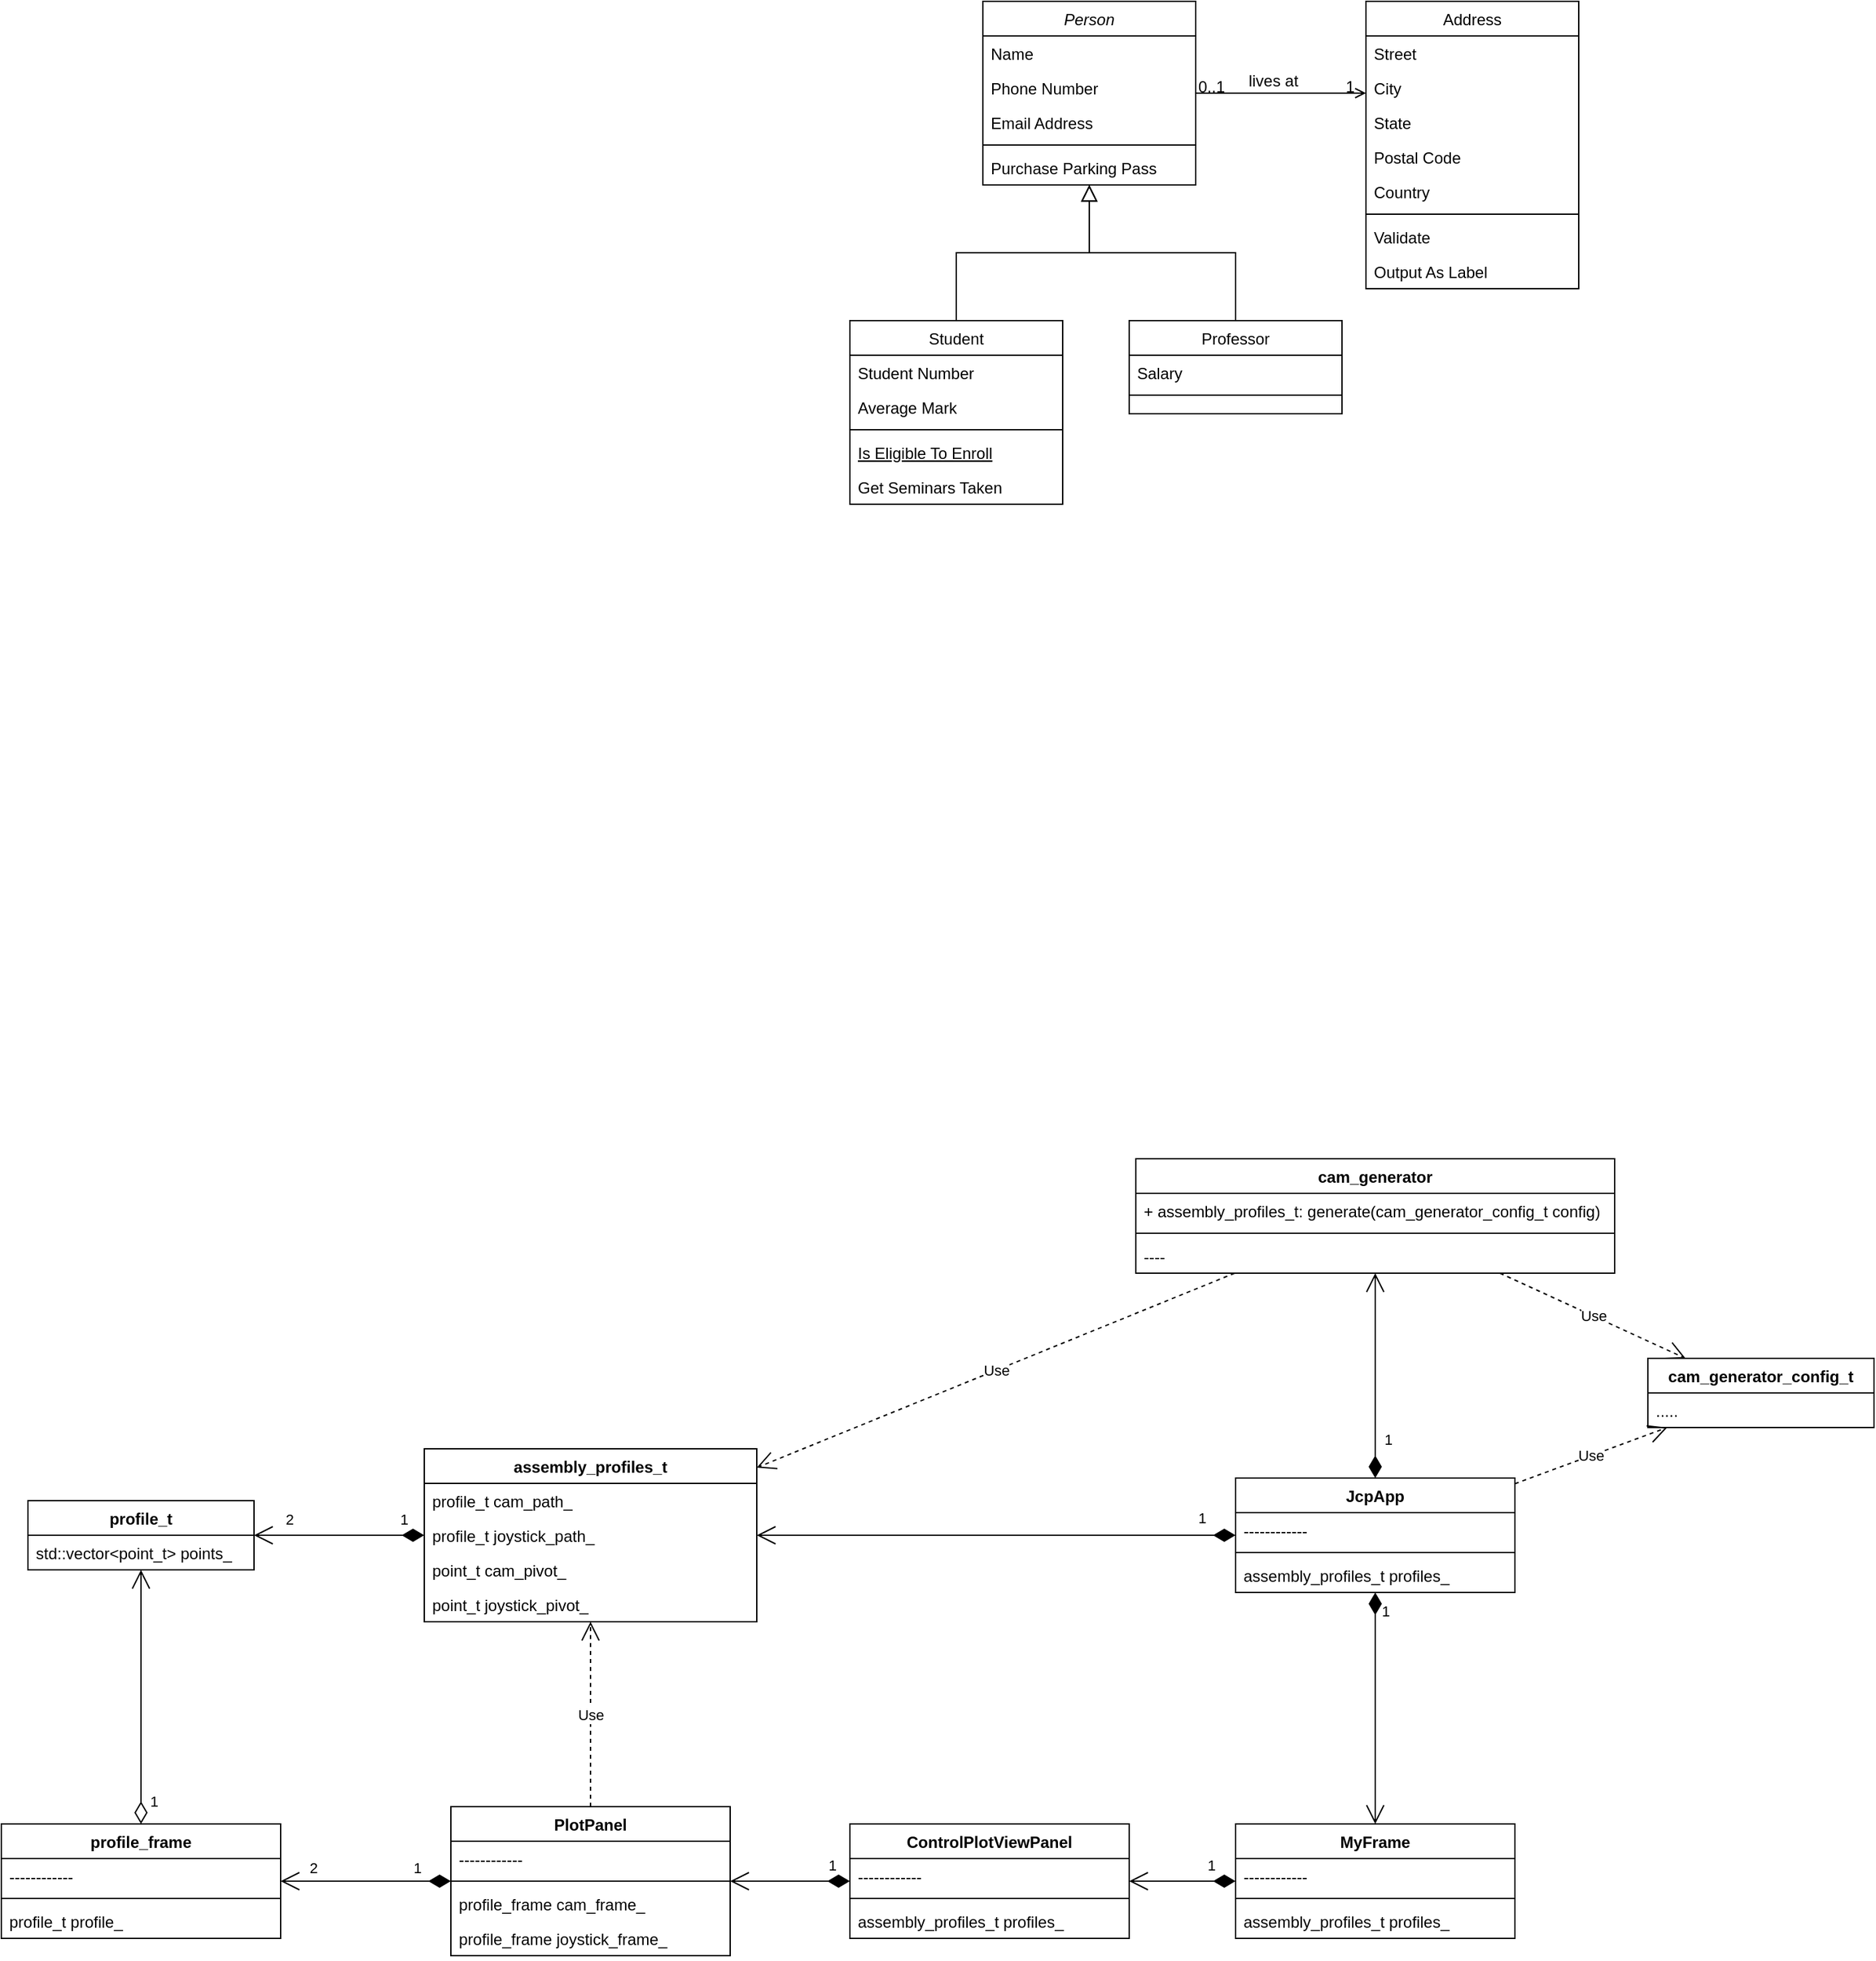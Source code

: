 <mxfile version="20.7.4" type="device"><diagram id="C5RBs43oDa-KdzZeNtuy" name="Page-1"><mxGraphModel dx="3190" dy="907" grid="1" gridSize="10" guides="1" tooltips="1" connect="1" arrows="1" fold="1" page="1" pageScale="1" pageWidth="827" pageHeight="1169" math="0" shadow="0"><root><mxCell id="WIyWlLk6GJQsqaUBKTNV-0"/><mxCell id="WIyWlLk6GJQsqaUBKTNV-1" parent="WIyWlLk6GJQsqaUBKTNV-0"/><mxCell id="zkfFHV4jXpPFQw0GAbJ--0" value="Person" style="swimlane;fontStyle=2;align=center;verticalAlign=top;childLayout=stackLayout;horizontal=1;startSize=26;horizontalStack=0;resizeParent=1;resizeLast=0;collapsible=1;marginBottom=0;rounded=0;shadow=0;strokeWidth=1;" parent="WIyWlLk6GJQsqaUBKTNV-1" vertex="1"><mxGeometry x="220" y="120" width="160" height="138" as="geometry"><mxRectangle x="230" y="140" width="160" height="26" as="alternateBounds"/></mxGeometry></mxCell><mxCell id="zkfFHV4jXpPFQw0GAbJ--1" value="Name" style="text;align=left;verticalAlign=top;spacingLeft=4;spacingRight=4;overflow=hidden;rotatable=0;points=[[0,0.5],[1,0.5]];portConstraint=eastwest;" parent="zkfFHV4jXpPFQw0GAbJ--0" vertex="1"><mxGeometry y="26" width="160" height="26" as="geometry"/></mxCell><mxCell id="zkfFHV4jXpPFQw0GAbJ--2" value="Phone Number" style="text;align=left;verticalAlign=top;spacingLeft=4;spacingRight=4;overflow=hidden;rotatable=0;points=[[0,0.5],[1,0.5]];portConstraint=eastwest;rounded=0;shadow=0;html=0;" parent="zkfFHV4jXpPFQw0GAbJ--0" vertex="1"><mxGeometry y="52" width="160" height="26" as="geometry"/></mxCell><mxCell id="zkfFHV4jXpPFQw0GAbJ--3" value="Email Address" style="text;align=left;verticalAlign=top;spacingLeft=4;spacingRight=4;overflow=hidden;rotatable=0;points=[[0,0.5],[1,0.5]];portConstraint=eastwest;rounded=0;shadow=0;html=0;" parent="zkfFHV4jXpPFQw0GAbJ--0" vertex="1"><mxGeometry y="78" width="160" height="26" as="geometry"/></mxCell><mxCell id="zkfFHV4jXpPFQw0GAbJ--4" value="" style="line;html=1;strokeWidth=1;align=left;verticalAlign=middle;spacingTop=-1;spacingLeft=3;spacingRight=3;rotatable=0;labelPosition=right;points=[];portConstraint=eastwest;" parent="zkfFHV4jXpPFQw0GAbJ--0" vertex="1"><mxGeometry y="104" width="160" height="8" as="geometry"/></mxCell><mxCell id="zkfFHV4jXpPFQw0GAbJ--5" value="Purchase Parking Pass" style="text;align=left;verticalAlign=top;spacingLeft=4;spacingRight=4;overflow=hidden;rotatable=0;points=[[0,0.5],[1,0.5]];portConstraint=eastwest;" parent="zkfFHV4jXpPFQw0GAbJ--0" vertex="1"><mxGeometry y="112" width="160" height="26" as="geometry"/></mxCell><mxCell id="zkfFHV4jXpPFQw0GAbJ--6" value="Student" style="swimlane;fontStyle=0;align=center;verticalAlign=top;childLayout=stackLayout;horizontal=1;startSize=26;horizontalStack=0;resizeParent=1;resizeLast=0;collapsible=1;marginBottom=0;rounded=0;shadow=0;strokeWidth=1;" parent="WIyWlLk6GJQsqaUBKTNV-1" vertex="1"><mxGeometry x="120" y="360" width="160" height="138" as="geometry"><mxRectangle x="130" y="380" width="160" height="26" as="alternateBounds"/></mxGeometry></mxCell><mxCell id="zkfFHV4jXpPFQw0GAbJ--7" value="Student Number" style="text;align=left;verticalAlign=top;spacingLeft=4;spacingRight=4;overflow=hidden;rotatable=0;points=[[0,0.5],[1,0.5]];portConstraint=eastwest;" parent="zkfFHV4jXpPFQw0GAbJ--6" vertex="1"><mxGeometry y="26" width="160" height="26" as="geometry"/></mxCell><mxCell id="zkfFHV4jXpPFQw0GAbJ--8" value="Average Mark" style="text;align=left;verticalAlign=top;spacingLeft=4;spacingRight=4;overflow=hidden;rotatable=0;points=[[0,0.5],[1,0.5]];portConstraint=eastwest;rounded=0;shadow=0;html=0;" parent="zkfFHV4jXpPFQw0GAbJ--6" vertex="1"><mxGeometry y="52" width="160" height="26" as="geometry"/></mxCell><mxCell id="zkfFHV4jXpPFQw0GAbJ--9" value="" style="line;html=1;strokeWidth=1;align=left;verticalAlign=middle;spacingTop=-1;spacingLeft=3;spacingRight=3;rotatable=0;labelPosition=right;points=[];portConstraint=eastwest;" parent="zkfFHV4jXpPFQw0GAbJ--6" vertex="1"><mxGeometry y="78" width="160" height="8" as="geometry"/></mxCell><mxCell id="zkfFHV4jXpPFQw0GAbJ--10" value="Is Eligible To Enroll" style="text;align=left;verticalAlign=top;spacingLeft=4;spacingRight=4;overflow=hidden;rotatable=0;points=[[0,0.5],[1,0.5]];portConstraint=eastwest;fontStyle=4" parent="zkfFHV4jXpPFQw0GAbJ--6" vertex="1"><mxGeometry y="86" width="160" height="26" as="geometry"/></mxCell><mxCell id="zkfFHV4jXpPFQw0GAbJ--11" value="Get Seminars Taken" style="text;align=left;verticalAlign=top;spacingLeft=4;spacingRight=4;overflow=hidden;rotatable=0;points=[[0,0.5],[1,0.5]];portConstraint=eastwest;" parent="zkfFHV4jXpPFQw0GAbJ--6" vertex="1"><mxGeometry y="112" width="160" height="26" as="geometry"/></mxCell><mxCell id="zkfFHV4jXpPFQw0GAbJ--12" value="" style="endArrow=block;endSize=10;endFill=0;shadow=0;strokeWidth=1;rounded=0;edgeStyle=elbowEdgeStyle;elbow=vertical;" parent="WIyWlLk6GJQsqaUBKTNV-1" source="zkfFHV4jXpPFQw0GAbJ--6" target="zkfFHV4jXpPFQw0GAbJ--0" edge="1"><mxGeometry width="160" relative="1" as="geometry"><mxPoint x="200" y="203" as="sourcePoint"/><mxPoint x="200" y="203" as="targetPoint"/></mxGeometry></mxCell><mxCell id="zkfFHV4jXpPFQw0GAbJ--13" value="Professor" style="swimlane;fontStyle=0;align=center;verticalAlign=top;childLayout=stackLayout;horizontal=1;startSize=26;horizontalStack=0;resizeParent=1;resizeLast=0;collapsible=1;marginBottom=0;rounded=0;shadow=0;strokeWidth=1;" parent="WIyWlLk6GJQsqaUBKTNV-1" vertex="1"><mxGeometry x="330" y="360" width="160" height="70" as="geometry"><mxRectangle x="340" y="380" width="170" height="26" as="alternateBounds"/></mxGeometry></mxCell><mxCell id="zkfFHV4jXpPFQw0GAbJ--14" value="Salary" style="text;align=left;verticalAlign=top;spacingLeft=4;spacingRight=4;overflow=hidden;rotatable=0;points=[[0,0.5],[1,0.5]];portConstraint=eastwest;" parent="zkfFHV4jXpPFQw0GAbJ--13" vertex="1"><mxGeometry y="26" width="160" height="26" as="geometry"/></mxCell><mxCell id="zkfFHV4jXpPFQw0GAbJ--15" value="" style="line;html=1;strokeWidth=1;align=left;verticalAlign=middle;spacingTop=-1;spacingLeft=3;spacingRight=3;rotatable=0;labelPosition=right;points=[];portConstraint=eastwest;" parent="zkfFHV4jXpPFQw0GAbJ--13" vertex="1"><mxGeometry y="52" width="160" height="8" as="geometry"/></mxCell><mxCell id="zkfFHV4jXpPFQw0GAbJ--16" value="" style="endArrow=block;endSize=10;endFill=0;shadow=0;strokeWidth=1;rounded=0;edgeStyle=elbowEdgeStyle;elbow=vertical;" parent="WIyWlLk6GJQsqaUBKTNV-1" source="zkfFHV4jXpPFQw0GAbJ--13" target="zkfFHV4jXpPFQw0GAbJ--0" edge="1"><mxGeometry width="160" relative="1" as="geometry"><mxPoint x="210" y="373" as="sourcePoint"/><mxPoint x="310" y="271" as="targetPoint"/></mxGeometry></mxCell><mxCell id="zkfFHV4jXpPFQw0GAbJ--17" value="Address" style="swimlane;fontStyle=0;align=center;verticalAlign=top;childLayout=stackLayout;horizontal=1;startSize=26;horizontalStack=0;resizeParent=1;resizeLast=0;collapsible=1;marginBottom=0;rounded=0;shadow=0;strokeWidth=1;" parent="WIyWlLk6GJQsqaUBKTNV-1" vertex="1"><mxGeometry x="508" y="120" width="160" height="216" as="geometry"><mxRectangle x="550" y="140" width="160" height="26" as="alternateBounds"/></mxGeometry></mxCell><mxCell id="zkfFHV4jXpPFQw0GAbJ--18" value="Street" style="text;align=left;verticalAlign=top;spacingLeft=4;spacingRight=4;overflow=hidden;rotatable=0;points=[[0,0.5],[1,0.5]];portConstraint=eastwest;" parent="zkfFHV4jXpPFQw0GAbJ--17" vertex="1"><mxGeometry y="26" width="160" height="26" as="geometry"/></mxCell><mxCell id="zkfFHV4jXpPFQw0GAbJ--19" value="City" style="text;align=left;verticalAlign=top;spacingLeft=4;spacingRight=4;overflow=hidden;rotatable=0;points=[[0,0.5],[1,0.5]];portConstraint=eastwest;rounded=0;shadow=0;html=0;" parent="zkfFHV4jXpPFQw0GAbJ--17" vertex="1"><mxGeometry y="52" width="160" height="26" as="geometry"/></mxCell><mxCell id="zkfFHV4jXpPFQw0GAbJ--20" value="State" style="text;align=left;verticalAlign=top;spacingLeft=4;spacingRight=4;overflow=hidden;rotatable=0;points=[[0,0.5],[1,0.5]];portConstraint=eastwest;rounded=0;shadow=0;html=0;" parent="zkfFHV4jXpPFQw0GAbJ--17" vertex="1"><mxGeometry y="78" width="160" height="26" as="geometry"/></mxCell><mxCell id="zkfFHV4jXpPFQw0GAbJ--21" value="Postal Code" style="text;align=left;verticalAlign=top;spacingLeft=4;spacingRight=4;overflow=hidden;rotatable=0;points=[[0,0.5],[1,0.5]];portConstraint=eastwest;rounded=0;shadow=0;html=0;" parent="zkfFHV4jXpPFQw0GAbJ--17" vertex="1"><mxGeometry y="104" width="160" height="26" as="geometry"/></mxCell><mxCell id="zkfFHV4jXpPFQw0GAbJ--22" value="Country" style="text;align=left;verticalAlign=top;spacingLeft=4;spacingRight=4;overflow=hidden;rotatable=0;points=[[0,0.5],[1,0.5]];portConstraint=eastwest;rounded=0;shadow=0;html=0;" parent="zkfFHV4jXpPFQw0GAbJ--17" vertex="1"><mxGeometry y="130" width="160" height="26" as="geometry"/></mxCell><mxCell id="zkfFHV4jXpPFQw0GAbJ--23" value="" style="line;html=1;strokeWidth=1;align=left;verticalAlign=middle;spacingTop=-1;spacingLeft=3;spacingRight=3;rotatable=0;labelPosition=right;points=[];portConstraint=eastwest;" parent="zkfFHV4jXpPFQw0GAbJ--17" vertex="1"><mxGeometry y="156" width="160" height="8" as="geometry"/></mxCell><mxCell id="zkfFHV4jXpPFQw0GAbJ--24" value="Validate" style="text;align=left;verticalAlign=top;spacingLeft=4;spacingRight=4;overflow=hidden;rotatable=0;points=[[0,0.5],[1,0.5]];portConstraint=eastwest;" parent="zkfFHV4jXpPFQw0GAbJ--17" vertex="1"><mxGeometry y="164" width="160" height="26" as="geometry"/></mxCell><mxCell id="zkfFHV4jXpPFQw0GAbJ--25" value="Output As Label" style="text;align=left;verticalAlign=top;spacingLeft=4;spacingRight=4;overflow=hidden;rotatable=0;points=[[0,0.5],[1,0.5]];portConstraint=eastwest;" parent="zkfFHV4jXpPFQw0GAbJ--17" vertex="1"><mxGeometry y="190" width="160" height="26" as="geometry"/></mxCell><mxCell id="zkfFHV4jXpPFQw0GAbJ--26" value="" style="endArrow=open;shadow=0;strokeWidth=1;rounded=0;endFill=1;edgeStyle=elbowEdgeStyle;elbow=vertical;" parent="WIyWlLk6GJQsqaUBKTNV-1" source="zkfFHV4jXpPFQw0GAbJ--0" target="zkfFHV4jXpPFQw0GAbJ--17" edge="1"><mxGeometry x="0.5" y="41" relative="1" as="geometry"><mxPoint x="380" y="192" as="sourcePoint"/><mxPoint x="540" y="192" as="targetPoint"/><mxPoint x="-40" y="32" as="offset"/></mxGeometry></mxCell><mxCell id="zkfFHV4jXpPFQw0GAbJ--27" value="0..1" style="resizable=0;align=left;verticalAlign=bottom;labelBackgroundColor=none;fontSize=12;" parent="zkfFHV4jXpPFQw0GAbJ--26" connectable="0" vertex="1"><mxGeometry x="-1" relative="1" as="geometry"><mxPoint y="4" as="offset"/></mxGeometry></mxCell><mxCell id="zkfFHV4jXpPFQw0GAbJ--28" value="1" style="resizable=0;align=right;verticalAlign=bottom;labelBackgroundColor=none;fontSize=12;" parent="zkfFHV4jXpPFQw0GAbJ--26" connectable="0" vertex="1"><mxGeometry x="1" relative="1" as="geometry"><mxPoint x="-7" y="4" as="offset"/></mxGeometry></mxCell><mxCell id="zkfFHV4jXpPFQw0GAbJ--29" value="lives at" style="text;html=1;resizable=0;points=[];;align=center;verticalAlign=middle;labelBackgroundColor=none;rounded=0;shadow=0;strokeWidth=1;fontSize=12;" parent="zkfFHV4jXpPFQw0GAbJ--26" vertex="1" connectable="0"><mxGeometry x="0.5" y="49" relative="1" as="geometry"><mxPoint x="-38" y="40" as="offset"/></mxGeometry></mxCell><mxCell id="UCgnrM5r7FbpDmx5c8No-4" value="profile_t" style="swimlane;fontStyle=1;childLayout=stackLayout;horizontal=1;startSize=26;fillColor=none;horizontalStack=0;resizeParent=1;resizeParentMax=0;resizeLast=0;collapsible=1;marginBottom=0;" vertex="1" parent="WIyWlLk6GJQsqaUBKTNV-1"><mxGeometry x="-498" y="1247" width="170" height="52" as="geometry"/></mxCell><mxCell id="UCgnrM5r7FbpDmx5c8No-7" value="std::vector&lt;point_t&gt; points_" style="text;strokeColor=none;fillColor=none;align=left;verticalAlign=top;spacingLeft=4;spacingRight=4;overflow=hidden;rotatable=0;points=[[0,0.5],[1,0.5]];portConstraint=eastwest;" vertex="1" parent="UCgnrM5r7FbpDmx5c8No-4"><mxGeometry y="26" width="170" height="26" as="geometry"/></mxCell><mxCell id="UCgnrM5r7FbpDmx5c8No-8" value="assembly_profiles_t" style="swimlane;fontStyle=1;childLayout=stackLayout;horizontal=1;startSize=26;fillColor=none;horizontalStack=0;resizeParent=1;resizeParentMax=0;resizeLast=0;collapsible=1;marginBottom=0;" vertex="1" parent="WIyWlLk6GJQsqaUBKTNV-1"><mxGeometry x="-200" y="1208" width="250" height="130" as="geometry"/></mxCell><mxCell id="UCgnrM5r7FbpDmx5c8No-9" value="profile_t cam_path_&#10;" style="text;strokeColor=none;fillColor=none;align=left;verticalAlign=top;spacingLeft=4;spacingRight=4;overflow=hidden;rotatable=0;points=[[0,0.5],[1,0.5]];portConstraint=eastwest;fontStyle=0" vertex="1" parent="UCgnrM5r7FbpDmx5c8No-8"><mxGeometry y="26" width="250" height="26" as="geometry"/></mxCell><mxCell id="UCgnrM5r7FbpDmx5c8No-10" value="profile_t joystick_path_&#10;" style="text;strokeColor=none;fillColor=none;align=left;verticalAlign=top;spacingLeft=4;spacingRight=4;overflow=hidden;rotatable=0;points=[[0,0.5],[1,0.5]];portConstraint=eastwest;fontStyle=0" vertex="1" parent="UCgnrM5r7FbpDmx5c8No-8"><mxGeometry y="52" width="250" height="26" as="geometry"/></mxCell><mxCell id="UCgnrM5r7FbpDmx5c8No-12" value="point_t cam_pivot_&#10;" style="text;strokeColor=none;fillColor=none;align=left;verticalAlign=top;spacingLeft=4;spacingRight=4;overflow=hidden;rotatable=0;points=[[0,0.5],[1,0.5]];portConstraint=eastwest;fontStyle=0" vertex="1" parent="UCgnrM5r7FbpDmx5c8No-8"><mxGeometry y="78" width="250" height="26" as="geometry"/></mxCell><mxCell id="UCgnrM5r7FbpDmx5c8No-11" value="point_t joystick_pivot_&#10;" style="text;strokeColor=none;fillColor=none;align=left;verticalAlign=top;spacingLeft=4;spacingRight=4;overflow=hidden;rotatable=0;points=[[0,0.5],[1,0.5]];portConstraint=eastwest;" vertex="1" parent="UCgnrM5r7FbpDmx5c8No-8"><mxGeometry y="104" width="250" height="26" as="geometry"/></mxCell><mxCell id="UCgnrM5r7FbpDmx5c8No-14" value="JcpApp" style="swimlane;fontStyle=1;align=center;verticalAlign=top;childLayout=stackLayout;horizontal=1;startSize=26;horizontalStack=0;resizeParent=1;resizeParentMax=0;resizeLast=0;collapsible=1;marginBottom=0;" vertex="1" parent="WIyWlLk6GJQsqaUBKTNV-1"><mxGeometry x="410" y="1230" width="210" height="86" as="geometry"/></mxCell><mxCell id="UCgnrM5r7FbpDmx5c8No-15" value="------------" style="text;strokeColor=none;fillColor=none;align=left;verticalAlign=top;spacingLeft=4;spacingRight=4;overflow=hidden;rotatable=0;points=[[0,0.5],[1,0.5]];portConstraint=eastwest;" vertex="1" parent="UCgnrM5r7FbpDmx5c8No-14"><mxGeometry y="26" width="210" height="26" as="geometry"/></mxCell><mxCell id="UCgnrM5r7FbpDmx5c8No-16" value="" style="line;strokeWidth=1;fillColor=none;align=left;verticalAlign=middle;spacingTop=-1;spacingLeft=3;spacingRight=3;rotatable=0;labelPosition=right;points=[];portConstraint=eastwest;strokeColor=inherit;" vertex="1" parent="UCgnrM5r7FbpDmx5c8No-14"><mxGeometry y="52" width="210" height="8" as="geometry"/></mxCell><mxCell id="UCgnrM5r7FbpDmx5c8No-17" value="assembly_profiles_t profiles_" style="text;strokeColor=none;fillColor=none;align=left;verticalAlign=top;spacingLeft=4;spacingRight=4;overflow=hidden;rotatable=0;points=[[0,0.5],[1,0.5]];portConstraint=eastwest;" vertex="1" parent="UCgnrM5r7FbpDmx5c8No-14"><mxGeometry y="60" width="210" height="26" as="geometry"/></mxCell><mxCell id="UCgnrM5r7FbpDmx5c8No-19" value="cam_generator" style="swimlane;fontStyle=1;align=center;verticalAlign=top;childLayout=stackLayout;horizontal=1;startSize=26;horizontalStack=0;resizeParent=1;resizeParentMax=0;resizeLast=0;collapsible=1;marginBottom=0;" vertex="1" parent="WIyWlLk6GJQsqaUBKTNV-1"><mxGeometry x="335" y="990" width="360" height="86" as="geometry"/></mxCell><mxCell id="UCgnrM5r7FbpDmx5c8No-20" value="+ assembly_profiles_t: generate(cam_generator_config_t config)" style="text;strokeColor=none;fillColor=none;align=left;verticalAlign=top;spacingLeft=4;spacingRight=4;overflow=hidden;rotatable=0;points=[[0,0.5],[1,0.5]];portConstraint=eastwest;" vertex="1" parent="UCgnrM5r7FbpDmx5c8No-19"><mxGeometry y="26" width="360" height="26" as="geometry"/></mxCell><mxCell id="UCgnrM5r7FbpDmx5c8No-21" value="" style="line;strokeWidth=1;fillColor=none;align=left;verticalAlign=middle;spacingTop=-1;spacingLeft=3;spacingRight=3;rotatable=0;labelPosition=right;points=[];portConstraint=eastwest;strokeColor=inherit;" vertex="1" parent="UCgnrM5r7FbpDmx5c8No-19"><mxGeometry y="52" width="360" height="8" as="geometry"/></mxCell><mxCell id="UCgnrM5r7FbpDmx5c8No-22" value="----" style="text;strokeColor=none;fillColor=none;align=left;verticalAlign=top;spacingLeft=4;spacingRight=4;overflow=hidden;rotatable=0;points=[[0,0.5],[1,0.5]];portConstraint=eastwest;" vertex="1" parent="UCgnrM5r7FbpDmx5c8No-19"><mxGeometry y="60" width="360" height="26" as="geometry"/></mxCell><mxCell id="UCgnrM5r7FbpDmx5c8No-23" value="cam_generator_config_t" style="swimlane;fontStyle=1;childLayout=stackLayout;horizontal=1;startSize=26;fillColor=none;horizontalStack=0;resizeParent=1;resizeParentMax=0;resizeLast=0;collapsible=1;marginBottom=0;" vertex="1" parent="WIyWlLk6GJQsqaUBKTNV-1"><mxGeometry x="720" y="1140" width="170" height="52" as="geometry"/></mxCell><mxCell id="UCgnrM5r7FbpDmx5c8No-24" value="....." style="text;strokeColor=none;fillColor=none;align=left;verticalAlign=top;spacingLeft=4;spacingRight=4;overflow=hidden;rotatable=0;points=[[0,0.5],[1,0.5]];portConstraint=eastwest;" vertex="1" parent="UCgnrM5r7FbpDmx5c8No-23"><mxGeometry y="26" width="170" height="26" as="geometry"/></mxCell><mxCell id="UCgnrM5r7FbpDmx5c8No-25" value="Use" style="endArrow=open;endSize=12;dashed=1;html=1;rounded=0;" edge="1" parent="WIyWlLk6GJQsqaUBKTNV-1" source="UCgnrM5r7FbpDmx5c8No-19" target="UCgnrM5r7FbpDmx5c8No-23"><mxGeometry width="160" relative="1" as="geometry"><mxPoint x="570" y="1210" as="sourcePoint"/><mxPoint x="730" y="1210" as="targetPoint"/></mxGeometry></mxCell><mxCell id="UCgnrM5r7FbpDmx5c8No-26" value="1" style="endArrow=open;html=1;endSize=12;startArrow=diamondThin;startSize=14;startFill=1;edgeStyle=orthogonalEdgeStyle;align=left;verticalAlign=bottom;rounded=0;" edge="1" parent="WIyWlLk6GJQsqaUBKTNV-1" source="UCgnrM5r7FbpDmx5c8No-14" target="UCgnrM5r7FbpDmx5c8No-19"><mxGeometry x="-0.74" y="-5" relative="1" as="geometry"><mxPoint x="380" y="1270" as="sourcePoint"/><mxPoint x="275" y="1080.0" as="targetPoint"/><mxPoint as="offset"/></mxGeometry></mxCell><mxCell id="UCgnrM5r7FbpDmx5c8No-27" value="profile_frame" style="swimlane;fontStyle=1;align=center;verticalAlign=top;childLayout=stackLayout;horizontal=1;startSize=26;horizontalStack=0;resizeParent=1;resizeParentMax=0;resizeLast=0;collapsible=1;marginBottom=0;" vertex="1" parent="WIyWlLk6GJQsqaUBKTNV-1"><mxGeometry x="-518" y="1490" width="210" height="86" as="geometry"/></mxCell><mxCell id="UCgnrM5r7FbpDmx5c8No-28" value="------------" style="text;strokeColor=none;fillColor=none;align=left;verticalAlign=top;spacingLeft=4;spacingRight=4;overflow=hidden;rotatable=0;points=[[0,0.5],[1,0.5]];portConstraint=eastwest;" vertex="1" parent="UCgnrM5r7FbpDmx5c8No-27"><mxGeometry y="26" width="210" height="26" as="geometry"/></mxCell><mxCell id="UCgnrM5r7FbpDmx5c8No-29" value="" style="line;strokeWidth=1;fillColor=none;align=left;verticalAlign=middle;spacingTop=-1;spacingLeft=3;spacingRight=3;rotatable=0;labelPosition=right;points=[];portConstraint=eastwest;strokeColor=inherit;" vertex="1" parent="UCgnrM5r7FbpDmx5c8No-27"><mxGeometry y="52" width="210" height="8" as="geometry"/></mxCell><mxCell id="UCgnrM5r7FbpDmx5c8No-30" value="profile_t profile_" style="text;strokeColor=none;fillColor=none;align=left;verticalAlign=top;spacingLeft=4;spacingRight=4;overflow=hidden;rotatable=0;points=[[0,0.5],[1,0.5]];portConstraint=eastwest;" vertex="1" parent="UCgnrM5r7FbpDmx5c8No-27"><mxGeometry y="60" width="210" height="26" as="geometry"/></mxCell><mxCell id="UCgnrM5r7FbpDmx5c8No-33" value="" style="endArrow=open;html=1;endSize=12;startArrow=diamondThin;startSize=14;startFill=0;edgeStyle=orthogonalEdgeStyle;rounded=0;" edge="1" parent="WIyWlLk6GJQsqaUBKTNV-1" source="UCgnrM5r7FbpDmx5c8No-27" target="UCgnrM5r7FbpDmx5c8No-4"><mxGeometry relative="1" as="geometry"><mxPoint x="80" y="1260" as="sourcePoint"/><mxPoint x="240" y="1260" as="targetPoint"/></mxGeometry></mxCell><mxCell id="UCgnrM5r7FbpDmx5c8No-34" value="1" style="edgeLabel;resizable=0;html=1;align=left;verticalAlign=top;" connectable="0" vertex="1" parent="UCgnrM5r7FbpDmx5c8No-33"><mxGeometry x="-1" relative="1" as="geometry"><mxPoint x="5" y="-30" as="offset"/></mxGeometry></mxCell><mxCell id="UCgnrM5r7FbpDmx5c8No-36" value="" style="endArrow=open;html=1;endSize=12;startArrow=diamondThin;startSize=14;startFill=1;edgeStyle=orthogonalEdgeStyle;rounded=0;" edge="1" parent="WIyWlLk6GJQsqaUBKTNV-1" source="UCgnrM5r7FbpDmx5c8No-14" target="UCgnrM5r7FbpDmx5c8No-8"><mxGeometry relative="1" as="geometry"><mxPoint x="200" y="1210" as="sourcePoint"/><mxPoint x="-65" y="1111" as="targetPoint"/></mxGeometry></mxCell><mxCell id="UCgnrM5r7FbpDmx5c8No-37" value="1" style="edgeLabel;resizable=0;html=1;align=left;verticalAlign=top;" connectable="0" vertex="1" parent="UCgnrM5r7FbpDmx5c8No-36"><mxGeometry x="-1" relative="1" as="geometry"><mxPoint x="-30" y="-26" as="offset"/></mxGeometry></mxCell><mxCell id="UCgnrM5r7FbpDmx5c8No-39" value="" style="endArrow=open;html=1;endSize=12;startArrow=diamondThin;startSize=14;startFill=1;edgeStyle=orthogonalEdgeStyle;rounded=0;" edge="1" parent="WIyWlLk6GJQsqaUBKTNV-1" source="UCgnrM5r7FbpDmx5c8No-8" target="UCgnrM5r7FbpDmx5c8No-4"><mxGeometry relative="1" as="geometry"><mxPoint x="275" y="1240.0" as="sourcePoint"/><mxPoint x="80" y="1120" as="targetPoint"/></mxGeometry></mxCell><mxCell id="UCgnrM5r7FbpDmx5c8No-40" value="1" style="edgeLabel;resizable=0;html=1;align=left;verticalAlign=top;" connectable="0" vertex="1" parent="UCgnrM5r7FbpDmx5c8No-39"><mxGeometry x="-1" relative="1" as="geometry"><mxPoint x="-20" y="-25" as="offset"/></mxGeometry></mxCell><mxCell id="UCgnrM5r7FbpDmx5c8No-41" value="2" style="edgeLabel;resizable=0;html=1;align=right;verticalAlign=top;" connectable="0" vertex="1" parent="UCgnrM5r7FbpDmx5c8No-39"><mxGeometry x="1" relative="1" as="geometry"><mxPoint x="30" y="-25" as="offset"/></mxGeometry></mxCell><mxCell id="UCgnrM5r7FbpDmx5c8No-44" value="PlotPanel" style="swimlane;fontStyle=1;align=center;verticalAlign=top;childLayout=stackLayout;horizontal=1;startSize=26;horizontalStack=0;resizeParent=1;resizeParentMax=0;resizeLast=0;collapsible=1;marginBottom=0;" vertex="1" parent="WIyWlLk6GJQsqaUBKTNV-1"><mxGeometry x="-180" y="1477" width="210" height="112" as="geometry"/></mxCell><mxCell id="UCgnrM5r7FbpDmx5c8No-45" value="------------" style="text;strokeColor=none;fillColor=none;align=left;verticalAlign=top;spacingLeft=4;spacingRight=4;overflow=hidden;rotatable=0;points=[[0,0.5],[1,0.5]];portConstraint=eastwest;" vertex="1" parent="UCgnrM5r7FbpDmx5c8No-44"><mxGeometry y="26" width="210" height="26" as="geometry"/></mxCell><mxCell id="UCgnrM5r7FbpDmx5c8No-46" value="" style="line;strokeWidth=1;fillColor=none;align=left;verticalAlign=middle;spacingTop=-1;spacingLeft=3;spacingRight=3;rotatable=0;labelPosition=right;points=[];portConstraint=eastwest;strokeColor=inherit;" vertex="1" parent="UCgnrM5r7FbpDmx5c8No-44"><mxGeometry y="52" width="210" height="8" as="geometry"/></mxCell><mxCell id="UCgnrM5r7FbpDmx5c8No-47" value="profile_frame cam_frame_" style="text;strokeColor=none;fillColor=none;align=left;verticalAlign=top;spacingLeft=4;spacingRight=4;overflow=hidden;rotatable=0;points=[[0,0.5],[1,0.5]];portConstraint=eastwest;" vertex="1" parent="UCgnrM5r7FbpDmx5c8No-44"><mxGeometry y="60" width="210" height="26" as="geometry"/></mxCell><mxCell id="UCgnrM5r7FbpDmx5c8No-48" value="profile_frame joystick_frame_" style="text;strokeColor=none;fillColor=none;align=left;verticalAlign=top;spacingLeft=4;spacingRight=4;overflow=hidden;rotatable=0;points=[[0,0.5],[1,0.5]];portConstraint=eastwest;" vertex="1" parent="UCgnrM5r7FbpDmx5c8No-44"><mxGeometry y="86" width="210" height="26" as="geometry"/></mxCell><mxCell id="UCgnrM5r7FbpDmx5c8No-50" value="" style="endArrow=open;html=1;endSize=12;startArrow=diamondThin;startSize=14;startFill=1;edgeStyle=orthogonalEdgeStyle;rounded=0;" edge="1" parent="WIyWlLk6GJQsqaUBKTNV-1" source="UCgnrM5r7FbpDmx5c8No-44" target="UCgnrM5r7FbpDmx5c8No-27"><mxGeometry relative="1" as="geometry"><mxPoint x="150.0" y="1350" as="sourcePoint"/><mxPoint x="20.0" y="1350" as="targetPoint"/></mxGeometry></mxCell><mxCell id="UCgnrM5r7FbpDmx5c8No-51" value="1" style="edgeLabel;resizable=0;html=1;align=left;verticalAlign=top;" connectable="0" vertex="1" parent="UCgnrM5r7FbpDmx5c8No-50"><mxGeometry x="-1" relative="1" as="geometry"><mxPoint x="-30" y="-23" as="offset"/></mxGeometry></mxCell><mxCell id="UCgnrM5r7FbpDmx5c8No-52" value="2" style="edgeLabel;resizable=0;html=1;align=right;verticalAlign=top;" connectable="0" vertex="1" parent="UCgnrM5r7FbpDmx5c8No-50"><mxGeometry x="1" relative="1" as="geometry"><mxPoint x="28" y="-23" as="offset"/></mxGeometry></mxCell><mxCell id="UCgnrM5r7FbpDmx5c8No-53" value="MyFrame" style="swimlane;fontStyle=1;align=center;verticalAlign=top;childLayout=stackLayout;horizontal=1;startSize=26;horizontalStack=0;resizeParent=1;resizeParentMax=0;resizeLast=0;collapsible=1;marginBottom=0;" vertex="1" parent="WIyWlLk6GJQsqaUBKTNV-1"><mxGeometry x="410" y="1490" width="210" height="86" as="geometry"/></mxCell><mxCell id="UCgnrM5r7FbpDmx5c8No-54" value="------------" style="text;strokeColor=none;fillColor=none;align=left;verticalAlign=top;spacingLeft=4;spacingRight=4;overflow=hidden;rotatable=0;points=[[0,0.5],[1,0.5]];portConstraint=eastwest;" vertex="1" parent="UCgnrM5r7FbpDmx5c8No-53"><mxGeometry y="26" width="210" height="26" as="geometry"/></mxCell><mxCell id="UCgnrM5r7FbpDmx5c8No-55" value="" style="line;strokeWidth=1;fillColor=none;align=left;verticalAlign=middle;spacingTop=-1;spacingLeft=3;spacingRight=3;rotatable=0;labelPosition=right;points=[];portConstraint=eastwest;strokeColor=inherit;" vertex="1" parent="UCgnrM5r7FbpDmx5c8No-53"><mxGeometry y="52" width="210" height="8" as="geometry"/></mxCell><mxCell id="UCgnrM5r7FbpDmx5c8No-56" value="assembly_profiles_t profiles_" style="text;strokeColor=none;fillColor=none;align=left;verticalAlign=top;spacingLeft=4;spacingRight=4;overflow=hidden;rotatable=0;points=[[0,0.5],[1,0.5]];portConstraint=eastwest;" vertex="1" parent="UCgnrM5r7FbpDmx5c8No-53"><mxGeometry y="60" width="210" height="26" as="geometry"/></mxCell><mxCell id="UCgnrM5r7FbpDmx5c8No-57" value="ControlPlotViewPanel" style="swimlane;fontStyle=1;align=center;verticalAlign=top;childLayout=stackLayout;horizontal=1;startSize=26;horizontalStack=0;resizeParent=1;resizeParentMax=0;resizeLast=0;collapsible=1;marginBottom=0;" vertex="1" parent="WIyWlLk6GJQsqaUBKTNV-1"><mxGeometry x="120" y="1490" width="210" height="86" as="geometry"/></mxCell><mxCell id="UCgnrM5r7FbpDmx5c8No-58" value="------------" style="text;strokeColor=none;fillColor=none;align=left;verticalAlign=top;spacingLeft=4;spacingRight=4;overflow=hidden;rotatable=0;points=[[0,0.5],[1,0.5]];portConstraint=eastwest;" vertex="1" parent="UCgnrM5r7FbpDmx5c8No-57"><mxGeometry y="26" width="210" height="26" as="geometry"/></mxCell><mxCell id="UCgnrM5r7FbpDmx5c8No-59" value="" style="line;strokeWidth=1;fillColor=none;align=left;verticalAlign=middle;spacingTop=-1;spacingLeft=3;spacingRight=3;rotatable=0;labelPosition=right;points=[];portConstraint=eastwest;strokeColor=inherit;" vertex="1" parent="UCgnrM5r7FbpDmx5c8No-57"><mxGeometry y="52" width="210" height="8" as="geometry"/></mxCell><mxCell id="UCgnrM5r7FbpDmx5c8No-60" value="assembly_profiles_t profiles_" style="text;strokeColor=none;fillColor=none;align=left;verticalAlign=top;spacingLeft=4;spacingRight=4;overflow=hidden;rotatable=0;points=[[0,0.5],[1,0.5]];portConstraint=eastwest;" vertex="1" parent="UCgnrM5r7FbpDmx5c8No-57"><mxGeometry y="60" width="210" height="26" as="geometry"/></mxCell><mxCell id="UCgnrM5r7FbpDmx5c8No-62" value="1" style="endArrow=open;html=1;endSize=12;startArrow=diamondThin;startSize=14;startFill=1;edgeStyle=orthogonalEdgeStyle;align=left;verticalAlign=bottom;rounded=0;" edge="1" parent="WIyWlLk6GJQsqaUBKTNV-1" source="UCgnrM5r7FbpDmx5c8No-53" target="UCgnrM5r7FbpDmx5c8No-57"><mxGeometry x="-0.429" y="-3" relative="1" as="geometry"><mxPoint x="380.0" y="1283" as="sourcePoint"/><mxPoint x="535.0" y="1283" as="targetPoint"/><mxPoint as="offset"/></mxGeometry></mxCell><mxCell id="UCgnrM5r7FbpDmx5c8No-63" value="1" style="endArrow=open;html=1;endSize=12;startArrow=diamondThin;startSize=14;startFill=1;edgeStyle=orthogonalEdgeStyle;align=left;verticalAlign=bottom;rounded=0;" edge="1" parent="WIyWlLk6GJQsqaUBKTNV-1" source="UCgnrM5r7FbpDmx5c8No-14" target="UCgnrM5r7FbpDmx5c8No-53"><mxGeometry x="-0.742" y="3" relative="1" as="geometry"><mxPoint x="410.0" y="1443" as="sourcePoint"/><mxPoint x="490.0" y="1443" as="targetPoint"/><mxPoint as="offset"/></mxGeometry></mxCell><mxCell id="UCgnrM5r7FbpDmx5c8No-64" value="1" style="endArrow=open;html=1;endSize=12;startArrow=diamondThin;startSize=14;startFill=1;edgeStyle=orthogonalEdgeStyle;align=left;verticalAlign=bottom;rounded=0;" edge="1" parent="WIyWlLk6GJQsqaUBKTNV-1" source="UCgnrM5r7FbpDmx5c8No-57" target="UCgnrM5r7FbpDmx5c8No-44"><mxGeometry x="-0.6" y="-3" relative="1" as="geometry"><mxPoint x="420.0" y="1543" as="sourcePoint"/><mxPoint x="350.0" y="1543" as="targetPoint"/><mxPoint as="offset"/></mxGeometry></mxCell><mxCell id="UCgnrM5r7FbpDmx5c8No-65" value="Use" style="endArrow=open;endSize=12;dashed=1;html=1;rounded=0;" edge="1" parent="WIyWlLk6GJQsqaUBKTNV-1" source="UCgnrM5r7FbpDmx5c8No-44" target="UCgnrM5r7FbpDmx5c8No-8"><mxGeometry width="160" relative="1" as="geometry"><mxPoint x="-260" y="1330" as="sourcePoint"/><mxPoint x="-260" y="1521" as="targetPoint"/></mxGeometry></mxCell><mxCell id="UCgnrM5r7FbpDmx5c8No-66" value="Use" style="endArrow=open;endSize=12;dashed=1;html=1;rounded=0;" edge="1" parent="WIyWlLk6GJQsqaUBKTNV-1" source="UCgnrM5r7FbpDmx5c8No-14" target="UCgnrM5r7FbpDmx5c8No-23"><mxGeometry width="160" relative="1" as="geometry"><mxPoint x="601.947" y="1086" as="sourcePoint"/><mxPoint x="716.474" y="1150" as="targetPoint"/></mxGeometry></mxCell><mxCell id="UCgnrM5r7FbpDmx5c8No-67" value="Use" style="endArrow=open;endSize=12;dashed=1;html=1;rounded=0;" edge="1" parent="WIyWlLk6GJQsqaUBKTNV-1" source="UCgnrM5r7FbpDmx5c8No-19" target="UCgnrM5r7FbpDmx5c8No-8"><mxGeometry width="160" relative="1" as="geometry"><mxPoint x="618.759" y="1086" as="sourcePoint"/><mxPoint x="758.308" y="1150" as="targetPoint"/></mxGeometry></mxCell></root></mxGraphModel></diagram></mxfile>
